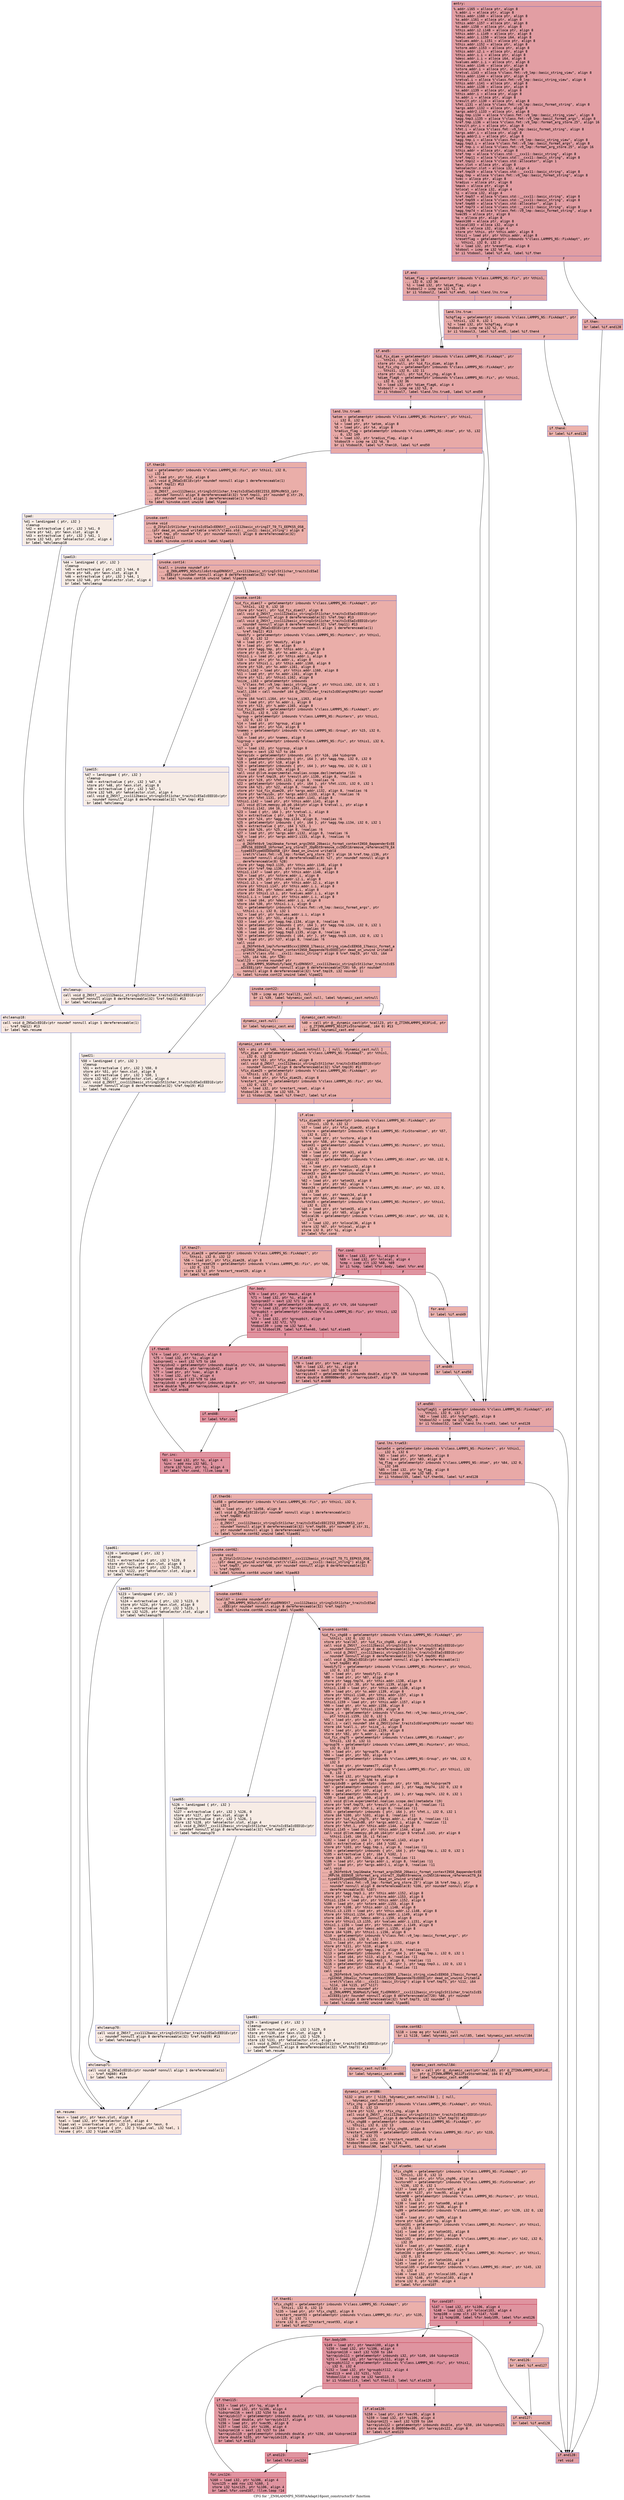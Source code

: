digraph "CFG for '_ZN9LAMMPS_NS8FixAdapt16post_constructorEv' function" {
	label="CFG for '_ZN9LAMMPS_NS8FixAdapt16post_constructorEv' function";

	Node0x562afb6bd940 [shape=record,color="#3d50c3ff", style=filled, fillcolor="#be242e70" fontname="Courier",label="{entry:\l|  %.addr.i165 = alloca ptr, align 8\l  %.addr.i = alloca ptr, align 8\l  %this.addr.i160 = alloca ptr, align 8\l  %s.addr.i161 = alloca ptr, align 8\l  %this.addr.i157 = alloca ptr, align 8\l  %s.addr.i158 = alloca ptr, align 8\l  %this.addr.i2.i148 = alloca ptr, align 8\l  %this.addr.i.i149 = alloca ptr, align 8\l  %desc.addr.i.i150 = alloca i64, align 8\l  %values.addr.i.i151 = alloca ptr, align 8\l  %this.addr.i152 = alloca ptr, align 8\l  %store.addr.i153 = alloca ptr, align 8\l  %this.addr.i2.i = alloca ptr, align 8\l  %this.addr.i.i = alloca ptr, align 8\l  %desc.addr.i.i = alloca i64, align 8\l  %values.addr.i.i = alloca ptr, align 8\l  %this.addr.i146 = alloca ptr, align 8\l  %store.addr.i = alloca ptr, align 8\l  %retval.i143 = alloca %\"class.fmt::v9_lmp::basic_string_view\", align 8\l  %this.addr.i144 = alloca ptr, align 8\l  %retval.i = alloca %\"class.fmt::v9_lmp::basic_string_view\", align 8\l  %this.addr.i141 = alloca ptr, align 8\l  %this.addr.i138 = alloca ptr, align 8\l  %s.addr.i139 = alloca ptr, align 8\l  %this.addr.i = alloca ptr, align 8\l  %s.addr.i = alloca ptr, align 8\l  %result.ptr.i130 = alloca ptr, align 8\l  %fmt.i131 = alloca %\"class.fmt::v9_lmp::basic_format_string\", align 8\l  %args.addr.i132 = alloca ptr, align 8\l  %args.addr2.i133 = alloca ptr, align 8\l  %agg.tmp.i134 = alloca %\"class.fmt::v9_lmp::basic_string_view\", align 8\l  %agg.tmp3.i135 = alloca %\"class.fmt::v9_lmp::basic_format_args\", align 8\l  %ref.tmp.i136 = alloca %\"class.fmt::v9_lmp::format_arg_store.25\", align 16\l  %result.ptr.i = alloca ptr, align 8\l  %fmt.i = alloca %\"class.fmt::v9_lmp::basic_format_string\", align 8\l  %args.addr.i = alloca ptr, align 8\l  %args.addr2.i = alloca ptr, align 8\l  %agg.tmp.i = alloca %\"class.fmt::v9_lmp::basic_string_view\", align 8\l  %agg.tmp3.i = alloca %\"class.fmt::v9_lmp::basic_format_args\", align 8\l  %ref.tmp.i = alloca %\"class.fmt::v9_lmp::format_arg_store.25\", align 16\l  %this.addr = alloca ptr, align 8\l  %ref.tmp = alloca %\"class.std::__cxx11::basic_string\", align 8\l  %ref.tmp11 = alloca %\"class.std::__cxx11::basic_string\", align 8\l  %ref.tmp12 = alloca %\"class.std::allocator\", align 1\l  %exn.slot = alloca ptr, align 8\l  %ehselector.slot = alloca i32, align 4\l  %ref.tmp19 = alloca %\"class.std::__cxx11::basic_string\", align 8\l  %agg.tmp = alloca %\"class.fmt::v9_lmp::basic_format_string\", align 8\l  %vec = alloca ptr, align 8\l  %radius = alloca ptr, align 8\l  %mask = alloca ptr, align 8\l  %nlocal = alloca i32, align 4\l  %i = alloca i32, align 4\l  %ref.tmp57 = alloca %\"class.std::__cxx11::basic_string\", align 8\l  %ref.tmp59 = alloca %\"class.std::__cxx11::basic_string\", align 8\l  %ref.tmp60 = alloca %\"class.std::allocator\", align 1\l  %ref.tmp73 = alloca %\"class.std::__cxx11::basic_string\", align 8\l  %agg.tmp74 = alloca %\"class.fmt::v9_lmp::basic_format_string\", align 8\l  %vec95 = alloca ptr, align 8\l  %q = alloca ptr, align 8\l  %mask100 = alloca ptr, align 8\l  %nlocal103 = alloca i32, align 4\l  %i106 = alloca i32, align 4\l  store ptr %this, ptr %this.addr, align 8\l  %this1 = load ptr, ptr %this.addr, align 8\l  %resetflag = getelementptr inbounds %\"class.LAMMPS_NS::FixAdapt\", ptr\l... %this1, i32 0, i32 3\l  %0 = load i32, ptr %resetflag, align 8\l  %tobool = icmp ne i32 %0, 0\l  br i1 %tobool, label %if.end, label %if.then\l|{<s0>T|<s1>F}}"];
	Node0x562afb6bd940:s0 -> Node0x562afb670820[tooltip="entry -> if.end\nProbability 62.50%" ];
	Node0x562afb6bd940:s1 -> Node0x562afb670890[tooltip="entry -> if.then\nProbability 37.50%" ];
	Node0x562afb670890 [shape=record,color="#3d50c3ff", style=filled, fillcolor="#ca3b3770" fontname="Courier",label="{if.then:\l|  br label %if.end128\l}"];
	Node0x562afb670890 -> Node0x562afb6709b0[tooltip="if.then -> if.end128\nProbability 100.00%" ];
	Node0x562afb670820 [shape=record,color="#3d50c3ff", style=filled, fillcolor="#c5333470" fontname="Courier",label="{if.end:\l|  %diam_flag = getelementptr inbounds %\"class.LAMMPS_NS::Fix\", ptr %this1,\l... i32 0, i32 36\l  %1 = load i32, ptr %diam_flag, align 4\l  %tobool2 = icmp ne i32 %1, 0\l  br i1 %tobool2, label %if.end5, label %land.lhs.true\l|{<s0>T|<s1>F}}"];
	Node0x562afb670820:s0 -> Node0x562afb670c90[tooltip="if.end -> if.end5\nProbability 62.50%" ];
	Node0x562afb670820:s1 -> Node0x562afb670d00[tooltip="if.end -> land.lhs.true\nProbability 37.50%" ];
	Node0x562afb670d00 [shape=record,color="#3d50c3ff", style=filled, fillcolor="#cc403a70" fontname="Courier",label="{land.lhs.true:\l|  %chgflag = getelementptr inbounds %\"class.LAMMPS_NS::FixAdapt\", ptr\l... %this1, i32 0, i32 1\l  %2 = load i32, ptr %chgflag, align 8\l  %tobool3 = icmp ne i32 %2, 0\l  br i1 %tobool3, label %if.end5, label %if.then4\l|{<s0>T|<s1>F}}"];
	Node0x562afb670d00:s0 -> Node0x562afb670c90[tooltip="land.lhs.true -> if.end5\nProbability 62.50%" ];
	Node0x562afb670d00:s1 -> Node0x562afb671040[tooltip="land.lhs.true -> if.then4\nProbability 37.50%" ];
	Node0x562afb671040 [shape=record,color="#3d50c3ff", style=filled, fillcolor="#d6524470" fontname="Courier",label="{if.then4:\l|  br label %if.end128\l}"];
	Node0x562afb671040 -> Node0x562afb6709b0[tooltip="if.then4 -> if.end128\nProbability 100.00%" ];
	Node0x562afb670c90 [shape=record,color="#3d50c3ff", style=filled, fillcolor="#c5333470" fontname="Courier",label="{if.end5:\l|  %id_fix_diam = getelementptr inbounds %\"class.LAMMPS_NS::FixAdapt\", ptr\l... %this1, i32 0, i32 10\l  store ptr null, ptr %id_fix_diam, align 8\l  %id_fix_chg = getelementptr inbounds %\"class.LAMMPS_NS::FixAdapt\", ptr\l... %this1, i32 0, i32 11\l  store ptr null, ptr %id_fix_chg, align 8\l  %diam_flag6 = getelementptr inbounds %\"class.LAMMPS_NS::Fix\", ptr %this1,\l... i32 0, i32 36\l  %3 = load i32, ptr %diam_flag6, align 4\l  %tobool7 = icmp ne i32 %3, 0\l  br i1 %tobool7, label %land.lhs.true8, label %if.end50\l|{<s0>T|<s1>F}}"];
	Node0x562afb670c90:s0 -> Node0x562afb671720[tooltip="if.end5 -> land.lhs.true8\nProbability 62.50%" ];
	Node0x562afb670c90:s1 -> Node0x562afb6717a0[tooltip="if.end5 -> if.end50\nProbability 37.50%" ];
	Node0x562afb671720 [shape=record,color="#3d50c3ff", style=filled, fillcolor="#ca3b3770" fontname="Courier",label="{land.lhs.true8:\l|  %atom = getelementptr inbounds %\"class.LAMMPS_NS::Pointers\", ptr %this1,\l... i32 0, i32 6\l  %4 = load ptr, ptr %atom, align 8\l  %5 = load ptr, ptr %4, align 8\l  %radius_flag = getelementptr inbounds %\"class.LAMMPS_NS::Atom\", ptr %5, i32\l... 0, i32 149\l  %6 = load i32, ptr %radius_flag, align 4\l  %tobool9 = icmp ne i32 %6, 0\l  br i1 %tobool9, label %if.then10, label %if.end50\l|{<s0>T|<s1>F}}"];
	Node0x562afb671720:s0 -> Node0x562afb671d00[tooltip="land.lhs.true8 -> if.then10\nProbability 62.50%" ];
	Node0x562afb671720:s1 -> Node0x562afb6717a0[tooltip="land.lhs.true8 -> if.end50\nProbability 37.50%" ];
	Node0x562afb671d00 [shape=record,color="#3d50c3ff", style=filled, fillcolor="#d0473d70" fontname="Courier",label="{if.then10:\l|  %id = getelementptr inbounds %\"class.LAMMPS_NS::Fix\", ptr %this1, i32 0,\l... i32 1\l  %7 = load ptr, ptr %id, align 8\l  call void @_ZNSaIcEC1Ev(ptr noundef nonnull align 1 dereferenceable(1)\l... %ref.tmp12) #13\l  invoke void\l... @_ZNSt7__cxx1112basic_stringIcSt11char_traitsIcESaIcEEC2IS3_EEPKcRKS3_(ptr\l... noundef nonnull align 8 dereferenceable(32) %ref.tmp11, ptr noundef @.str.29,\l... ptr noundef nonnull align 1 dereferenceable(1) %ref.tmp12)\l          to label %invoke.cont unwind label %lpad\l}"];
	Node0x562afb671d00 -> Node0x562afb672110[tooltip="if.then10 -> invoke.cont\nProbability 100.00%" ];
	Node0x562afb671d00 -> Node0x562afb672190[tooltip="if.then10 -> lpad\nProbability 0.00%" ];
	Node0x562afb672110 [shape=record,color="#3d50c3ff", style=filled, fillcolor="#d0473d70" fontname="Courier",label="{invoke.cont:\l|  invoke void\l... @_ZStplIcSt11char_traitsIcESaIcEENSt7__cxx1112basic_stringIT_T0_T1_EEPKS5_OS8_\l...(ptr dead_on_unwind writable sret(%\"class.std::__cxx11::basic_string\") align 8\l... %ref.tmp, ptr noundef %7, ptr noundef nonnull align 8 dereferenceable(32)\l... %ref.tmp11)\l          to label %invoke.cont14 unwind label %lpad13\l}"];
	Node0x562afb672110 -> Node0x562afb6720c0[tooltip="invoke.cont -> invoke.cont14\nProbability 100.00%" ];
	Node0x562afb672110 -> Node0x562afb6723c0[tooltip="invoke.cont -> lpad13\nProbability 0.00%" ];
	Node0x562afb6720c0 [shape=record,color="#3d50c3ff", style=filled, fillcolor="#d0473d70" fontname="Courier",label="{invoke.cont14:\l|  %call = invoke noundef ptr\l... @_ZN9LAMMPS_NS5utils6strdupERKNSt7__cxx1112basic_stringIcSt11char_traitsIcESaI\l...cEEE(ptr noundef nonnull align 8 dereferenceable(32) %ref.tmp)\l          to label %invoke.cont16 unwind label %lpad15\l}"];
	Node0x562afb6720c0 -> Node0x562afb672710[tooltip="invoke.cont14 -> invoke.cont16\nProbability 100.00%" ];
	Node0x562afb6720c0 -> Node0x562afb672760[tooltip="invoke.cont14 -> lpad15\nProbability 0.00%" ];
	Node0x562afb672710 [shape=record,color="#3d50c3ff", style=filled, fillcolor="#d0473d70" fontname="Courier",label="{invoke.cont16:\l|  %id_fix_diam17 = getelementptr inbounds %\"class.LAMMPS_NS::FixAdapt\", ptr\l... %this1, i32 0, i32 10\l  store ptr %call, ptr %id_fix_diam17, align 8\l  call void @_ZNSt7__cxx1112basic_stringIcSt11char_traitsIcESaIcEED1Ev(ptr\l... noundef nonnull align 8 dereferenceable(32) %ref.tmp) #13\l  call void @_ZNSt7__cxx1112basic_stringIcSt11char_traitsIcESaIcEED1Ev(ptr\l... noundef nonnull align 8 dereferenceable(32) %ref.tmp11) #13\l  call void @_ZNSaIcED1Ev(ptr noundef nonnull align 1 dereferenceable(1)\l... %ref.tmp12) #13\l  %modify = getelementptr inbounds %\"class.LAMMPS_NS::Pointers\", ptr %this1,\l... i32 0, i32 12\l  %8 = load ptr, ptr %modify, align 8\l  %9 = load ptr, ptr %8, align 8\l  store ptr %agg.tmp, ptr %this.addr.i, align 8\l  store ptr @.str.30, ptr %s.addr.i, align 8\l  %this1.i = load ptr, ptr %this.addr.i, align 8\l  %10 = load ptr, ptr %s.addr.i, align 8\l  store ptr %this1.i, ptr %this.addr.i160, align 8\l  store ptr %10, ptr %s.addr.i161, align 8\l  %this1.i162 = load ptr, ptr %this.addr.i160, align 8\l  %11 = load ptr, ptr %s.addr.i161, align 8\l  store ptr %11, ptr %this1.i162, align 8\l  %size_.i163 = getelementptr inbounds\l... %\"class.fmt::v9_lmp::basic_string_view\", ptr %this1.i162, i32 0, i32 1\l  %12 = load ptr, ptr %s.addr.i161, align 8\l  %call.i164 = call noundef i64 @_ZNSt11char_traitsIcE6lengthEPKc(ptr noundef\l... %12)\l  store i64 %call.i164, ptr %size_.i163, align 8\l  %13 = load ptr, ptr %s.addr.i, align 8\l  store ptr %13, ptr %.addr.i165, align 8\l  %id_fix_diam20 = getelementptr inbounds %\"class.LAMMPS_NS::FixAdapt\", ptr\l... %this1, i32 0, i32 10\l  %group = getelementptr inbounds %\"class.LAMMPS_NS::Pointers\", ptr %this1,\l... i32 0, i32 13\l  %14 = load ptr, ptr %group, align 8\l  %15 = load ptr, ptr %14, align 8\l  %names = getelementptr inbounds %\"class.LAMMPS_NS::Group\", ptr %15, i32 0,\l... i32 3\l  %16 = load ptr, ptr %names, align 8\l  %igroup = getelementptr inbounds %\"class.LAMMPS_NS::Fix\", ptr %this1, i32 0,\l... i32 3\l  %17 = load i32, ptr %igroup, align 8\l  %idxprom = sext i32 %17 to i64\l  %arrayidx = getelementptr inbounds ptr, ptr %16, i64 %idxprom\l  %18 = getelementptr inbounds \{ ptr, i64 \}, ptr %agg.tmp, i32 0, i32 0\l  %19 = load ptr, ptr %18, align 8\l  %20 = getelementptr inbounds \{ ptr, i64 \}, ptr %agg.tmp, i32 0, i32 1\l  %21 = load i64, ptr %20, align 8\l  call void @llvm.experimental.noalias.scope.decl(metadata !15)\l  store ptr %ref.tmp19, ptr %result.ptr.i130, align 8, !noalias !6\l  store ptr %19, ptr %fmt.i131, align 8, !noalias !6\l  %22 = getelementptr inbounds \{ ptr, i64 \}, ptr %fmt.i131, i32 0, i32 1\l  store i64 %21, ptr %22, align 8, !noalias !6\l  store ptr %id_fix_diam20, ptr %args.addr.i132, align 8, !noalias !6\l  store ptr %arrayidx, ptr %args.addr2.i133, align 8, !noalias !6\l  store ptr %fmt.i131, ptr %this.addr.i141, align 8\l  %this1.i142 = load ptr, ptr %this.addr.i141, align 8\l  call void @llvm.memcpy.p0.p0.i64(ptr align 8 %retval.i, ptr align 8\l... %this1.i142, i64 16, i1 false)\l  %23 = load \{ ptr, i64 \}, ptr %retval.i, align 8\l  %24 = extractvalue \{ ptr, i64 \} %23, 0\l  store ptr %24, ptr %agg.tmp.i134, align 8, !noalias !6\l  %25 = getelementptr inbounds \{ ptr, i64 \}, ptr %agg.tmp.i134, i32 0, i32 1\l  %26 = extractvalue \{ ptr, i64 \} %23, 1\l  store i64 %26, ptr %25, align 8, !noalias !6\l  %27 = load ptr, ptr %args.addr.i132, align 8, !noalias !6\l  %28 = load ptr, ptr %args.addr2.i133, align 8, !noalias !6\l  call void\l... @_ZN3fmt6v9_lmp16make_format_argsINS0_20basic_format_contextINS0_8appenderEcEE\l...JRPcS6_EEENS0_16format_arg_storeIT_JDpNSt9remove_cvINSt16remove_referenceIT0_E4\l...typeEE4typeEEEEDpOSB_(ptr dead_on_unwind writable\l... sret(%\"class.fmt::v9_lmp::format_arg_store.25\") align 16 %ref.tmp.i136, ptr\l... noundef nonnull align 8 dereferenceable(8) %27, ptr noundef nonnull align 8\l... dereferenceable(8) %28)\l  store ptr %agg.tmp3.i135, ptr %this.addr.i146, align 8\l  store ptr %ref.tmp.i136, ptr %store.addr.i, align 8\l  %this1.i147 = load ptr, ptr %this.addr.i146, align 8\l  %29 = load ptr, ptr %store.addr.i, align 8\l  store ptr %29, ptr %this.addr.i2.i, align 8\l  %this1.i3.i = load ptr, ptr %this.addr.i2.i, align 8\l  store ptr %this1.i147, ptr %this.addr.i.i, align 8\l  store i64 204, ptr %desc.addr.i.i, align 8\l  store ptr %this1.i3.i, ptr %values.addr.i.i, align 8\l  %this1.i.i = load ptr, ptr %this.addr.i.i, align 8\l  %30 = load i64, ptr %desc.addr.i.i, align 8\l  store i64 %30, ptr %this1.i.i, align 8\l  %31 = getelementptr inbounds %\"class.fmt::v9_lmp::basic_format_args\", ptr\l... %this1.i.i, i32 0, i32 1\l  %32 = load ptr, ptr %values.addr.i.i, align 8\l  store ptr %32, ptr %31, align 8\l  %33 = load ptr, ptr %agg.tmp.i134, align 8, !noalias !6\l  %34 = getelementptr inbounds \{ ptr, i64 \}, ptr %agg.tmp.i134, i32 0, i32 1\l  %35 = load i64, ptr %34, align 8, !noalias !6\l  %36 = load i64, ptr %agg.tmp3.i135, align 8, !noalias !6\l  %37 = getelementptr inbounds \{ i64, ptr \}, ptr %agg.tmp3.i135, i32 0, i32 1\l  %38 = load ptr, ptr %37, align 8, !noalias !6\l  call void\l... @_ZN3fmt6v9_lmp7vformatB5cxx11ENS0_17basic_string_viewIcEENS0_17basic_format_a\l...rgsINS0_20basic_format_contextINS0_8appenderEcEEEE(ptr dead_on_unwind writable\l... sret(%\"class.std::__cxx11::basic_string\") align 8 %ref.tmp19, ptr %33, i64\l... %35, i64 %36, ptr %38)\l  %call23 = invoke noundef ptr\l... @_ZN9LAMMPS_NS6Modify7add_fixERKNSt7__cxx1112basic_stringIcSt11char_traitsIcES\l...aIcEEEi(ptr noundef nonnull align 8 dereferenceable(720) %9, ptr noundef\l... nonnull align 8 dereferenceable(32) %ref.tmp19, i32 noundef 1)\l          to label %invoke.cont22 unwind label %lpad21\l}"];
	Node0x562afb672710 -> Node0x562afb6774f0[tooltip="invoke.cont16 -> invoke.cont22\nProbability 100.00%" ];
	Node0x562afb672710 -> Node0x562afb6775a0[tooltip="invoke.cont16 -> lpad21\nProbability 0.00%" ];
	Node0x562afb6774f0 [shape=record,color="#3d50c3ff", style=filled, fillcolor="#d0473d70" fontname="Courier",label="{invoke.cont22:\l|  %39 = icmp eq ptr %call23, null\l  br i1 %39, label %dynamic_cast.null, label %dynamic_cast.notnull\l|{<s0>T|<s1>F}}"];
	Node0x562afb6774f0:s0 -> Node0x562afb6779a0[tooltip="invoke.cont22 -> dynamic_cast.null\nProbability 37.50%" ];
	Node0x562afb6774f0:s1 -> Node0x562afb677a20[tooltip="invoke.cont22 -> dynamic_cast.notnull\nProbability 62.50%" ];
	Node0x562afb677a20 [shape=record,color="#3d50c3ff", style=filled, fillcolor="#d24b4070" fontname="Courier",label="{dynamic_cast.notnull:\l|  %40 = call ptr @__dynamic_cast(ptr %call23, ptr @_ZTIN9LAMMPS_NS3FixE, ptr\l... @_ZTIN9LAMMPS_NS12FixStoreAtomE, i64 0) #13\l  br label %dynamic_cast.end\l}"];
	Node0x562afb677a20 -> Node0x562afb6d1300[tooltip="dynamic_cast.notnull -> dynamic_cast.end\nProbability 100.00%" ];
	Node0x562afb672190 [shape=record,color="#3d50c3ff", style=filled, fillcolor="#ecd3c570" fontname="Courier",label="{lpad:\l|  %41 = landingpad \{ ptr, i32 \}\l          cleanup\l  %42 = extractvalue \{ ptr, i32 \} %41, 0\l  store ptr %42, ptr %exn.slot, align 8\l  %43 = extractvalue \{ ptr, i32 \} %41, 1\l  store i32 %43, ptr %ehselector.slot, align 4\l  br label %ehcleanup18\l}"];
	Node0x562afb672190 -> Node0x562afb6d1680[tooltip="lpad -> ehcleanup18\nProbability 100.00%" ];
	Node0x562afb6723c0 [shape=record,color="#3d50c3ff", style=filled, fillcolor="#ecd3c570" fontname="Courier",label="{lpad13:\l|  %44 = landingpad \{ ptr, i32 \}\l          cleanup\l  %45 = extractvalue \{ ptr, i32 \} %44, 0\l  store ptr %45, ptr %exn.slot, align 8\l  %46 = extractvalue \{ ptr, i32 \} %44, 1\l  store i32 %46, ptr %ehselector.slot, align 4\l  br label %ehcleanup\l}"];
	Node0x562afb6723c0 -> Node0x562afb6d1a20[tooltip="lpad13 -> ehcleanup\nProbability 100.00%" ];
	Node0x562afb672760 [shape=record,color="#3d50c3ff", style=filled, fillcolor="#ecd3c570" fontname="Courier",label="{lpad15:\l|  %47 = landingpad \{ ptr, i32 \}\l          cleanup\l  %48 = extractvalue \{ ptr, i32 \} %47, 0\l  store ptr %48, ptr %exn.slot, align 8\l  %49 = extractvalue \{ ptr, i32 \} %47, 1\l  store i32 %49, ptr %ehselector.slot, align 4\l  call void @_ZNSt7__cxx1112basic_stringIcSt11char_traitsIcESaIcEED1Ev(ptr\l... noundef nonnull align 8 dereferenceable(32) %ref.tmp) #13\l  br label %ehcleanup\l}"];
	Node0x562afb672760 -> Node0x562afb6d1a20[tooltip="lpad15 -> ehcleanup\nProbability 100.00%" ];
	Node0x562afb6d1a20 [shape=record,color="#3d50c3ff", style=filled, fillcolor="#efcebd70" fontname="Courier",label="{ehcleanup:\l|  call void @_ZNSt7__cxx1112basic_stringIcSt11char_traitsIcESaIcEED1Ev(ptr\l... noundef nonnull align 8 dereferenceable(32) %ref.tmp11) #13\l  br label %ehcleanup18\l}"];
	Node0x562afb6d1a20 -> Node0x562afb6d1680[tooltip="ehcleanup -> ehcleanup18\nProbability 100.00%" ];
	Node0x562afb6d1680 [shape=record,color="#3d50c3ff", style=filled, fillcolor="#f1ccb870" fontname="Courier",label="{ehcleanup18:\l|  call void @_ZNSaIcED1Ev(ptr noundef nonnull align 1 dereferenceable(1)\l... %ref.tmp12) #13\l  br label %eh.resume\l}"];
	Node0x562afb6d1680 -> Node0x562afb6d2a30[tooltip="ehcleanup18 -> eh.resume\nProbability 100.00%" ];
	Node0x562afb6775a0 [shape=record,color="#3d50c3ff", style=filled, fillcolor="#ecd3c570" fontname="Courier",label="{lpad21:\l|  %50 = landingpad \{ ptr, i32 \}\l          cleanup\l  %51 = extractvalue \{ ptr, i32 \} %50, 0\l  store ptr %51, ptr %exn.slot, align 8\l  %52 = extractvalue \{ ptr, i32 \} %50, 1\l  store i32 %52, ptr %ehselector.slot, align 4\l  call void @_ZNSt7__cxx1112basic_stringIcSt11char_traitsIcESaIcEED1Ev(ptr\l... noundef nonnull align 8 dereferenceable(32) %ref.tmp19) #13\l  br label %eh.resume\l}"];
	Node0x562afb6775a0 -> Node0x562afb6d2a30[tooltip="lpad21 -> eh.resume\nProbability 100.00%" ];
	Node0x562afb6779a0 [shape=record,color="#3d50c3ff", style=filled, fillcolor="#d6524470" fontname="Courier",label="{dynamic_cast.null:\l|  br label %dynamic_cast.end\l}"];
	Node0x562afb6779a0 -> Node0x562afb6d1300[tooltip="dynamic_cast.null -> dynamic_cast.end\nProbability 100.00%" ];
	Node0x562afb6d1300 [shape=record,color="#3d50c3ff", style=filled, fillcolor="#d0473d70" fontname="Courier",label="{dynamic_cast.end:\l|  %53 = phi ptr [ %40, %dynamic_cast.notnull ], [ null, %dynamic_cast.null ]\l  %fix_diam = getelementptr inbounds %\"class.LAMMPS_NS::FixAdapt\", ptr %this1,\l... i32 0, i32 12\l  store ptr %53, ptr %fix_diam, align 8\l  call void @_ZNSt7__cxx1112basic_stringIcSt11char_traitsIcESaIcEED1Ev(ptr\l... noundef nonnull align 8 dereferenceable(32) %ref.tmp19) #13\l  %fix_diam25 = getelementptr inbounds %\"class.LAMMPS_NS::FixAdapt\", ptr\l... %this1, i32 0, i32 12\l  %54 = load ptr, ptr %fix_diam25, align 8\l  %restart_reset = getelementptr inbounds %\"class.LAMMPS_NS::Fix\", ptr %54,\l... i32 0, i32 71\l  %55 = load i32, ptr %restart_reset, align 4\l  %tobool26 = icmp ne i32 %55, 0\l  br i1 %tobool26, label %if.then27, label %if.else\l|{<s0>T|<s1>F}}"];
	Node0x562afb6d1300:s0 -> Node0x562afb6d2d80[tooltip="dynamic_cast.end -> if.then27\nProbability 62.50%" ];
	Node0x562afb6d1300:s1 -> Node0x562afb6d3660[tooltip="dynamic_cast.end -> if.else\nProbability 37.50%" ];
	Node0x562afb6d2d80 [shape=record,color="#3d50c3ff", style=filled, fillcolor="#d24b4070" fontname="Courier",label="{if.then27:\l|  %fix_diam28 = getelementptr inbounds %\"class.LAMMPS_NS::FixAdapt\", ptr\l... %this1, i32 0, i32 12\l  %56 = load ptr, ptr %fix_diam28, align 8\l  %restart_reset29 = getelementptr inbounds %\"class.LAMMPS_NS::Fix\", ptr %56,\l... i32 0, i32 71\l  store i32 0, ptr %restart_reset29, align 4\l  br label %if.end49\l}"];
	Node0x562afb6d2d80 -> Node0x562afb6d3ac0[tooltip="if.then27 -> if.end49\nProbability 100.00%" ];
	Node0x562afb6d3660 [shape=record,color="#3d50c3ff", style=filled, fillcolor="#d6524470" fontname="Courier",label="{if.else:\l|  %fix_diam30 = getelementptr inbounds %\"class.LAMMPS_NS::FixAdapt\", ptr\l... %this1, i32 0, i32 12\l  %57 = load ptr, ptr %fix_diam30, align 8\l  %vstore = getelementptr inbounds %\"class.LAMMPS_NS::FixStoreAtom\", ptr %57,\l... i32 0, i32 1\l  %58 = load ptr, ptr %vstore, align 8\l  store ptr %58, ptr %vec, align 8\l  %atom31 = getelementptr inbounds %\"class.LAMMPS_NS::Pointers\", ptr %this1,\l... i32 0, i32 6\l  %59 = load ptr, ptr %atom31, align 8\l  %60 = load ptr, ptr %59, align 8\l  %radius32 = getelementptr inbounds %\"class.LAMMPS_NS::Atom\", ptr %60, i32 0,\l... i32 43\l  %61 = load ptr, ptr %radius32, align 8\l  store ptr %61, ptr %radius, align 8\l  %atom33 = getelementptr inbounds %\"class.LAMMPS_NS::Pointers\", ptr %this1,\l... i32 0, i32 6\l  %62 = load ptr, ptr %atom33, align 8\l  %63 = load ptr, ptr %62, align 8\l  %mask34 = getelementptr inbounds %\"class.LAMMPS_NS::Atom\", ptr %63, i32 0,\l... i32 35\l  %64 = load ptr, ptr %mask34, align 8\l  store ptr %64, ptr %mask, align 8\l  %atom35 = getelementptr inbounds %\"class.LAMMPS_NS::Pointers\", ptr %this1,\l... i32 0, i32 6\l  %65 = load ptr, ptr %atom35, align 8\l  %66 = load ptr, ptr %65, align 8\l  %nlocal36 = getelementptr inbounds %\"class.LAMMPS_NS::Atom\", ptr %66, i32 0,\l... i32 4\l  %67 = load i32, ptr %nlocal36, align 8\l  store i32 %67, ptr %nlocal, align 4\l  store i32 0, ptr %i, align 4\l  br label %for.cond\l}"];
	Node0x562afb6d3660 -> Node0x562afb6d4b90[tooltip="if.else -> for.cond\nProbability 100.00%" ];
	Node0x562afb6d4b90 [shape=record,color="#b70d28ff", style=filled, fillcolor="#b70d2870" fontname="Courier",label="{for.cond:\l|  %68 = load i32, ptr %i, align 4\l  %69 = load i32, ptr %nlocal, align 4\l  %cmp = icmp slt i32 %68, %69\l  br i1 %cmp, label %for.body, label %for.end\l|{<s0>T|<s1>F}}"];
	Node0x562afb6d4b90:s0 -> Node0x562afb6d4e30[tooltip="for.cond -> for.body\nProbability 96.88%" ];
	Node0x562afb6d4b90:s1 -> Node0x562afb6d4eb0[tooltip="for.cond -> for.end\nProbability 3.12%" ];
	Node0x562afb6d4e30 [shape=record,color="#b70d28ff", style=filled, fillcolor="#b70d2870" fontname="Courier",label="{for.body:\l|  %70 = load ptr, ptr %mask, align 8\l  %71 = load i32, ptr %i, align 4\l  %idxprom37 = sext i32 %71 to i64\l  %arrayidx38 = getelementptr inbounds i32, ptr %70, i64 %idxprom37\l  %72 = load i32, ptr %arrayidx38, align 4\l  %groupbit = getelementptr inbounds %\"class.LAMMPS_NS::Fix\", ptr %this1, i32\l... 0, i32 4\l  %73 = load i32, ptr %groupbit, align 4\l  %and = and i32 %72, %73\l  %tobool39 = icmp ne i32 %and, 0\l  br i1 %tobool39, label %if.then40, label %if.else45\l|{<s0>T|<s1>F}}"];
	Node0x562afb6d4e30:s0 -> Node0x562afb6d5600[tooltip="for.body -> if.then40\nProbability 62.50%" ];
	Node0x562afb6d4e30:s1 -> Node0x562afb6d5680[tooltip="for.body -> if.else45\nProbability 37.50%" ];
	Node0x562afb6d5600 [shape=record,color="#b70d28ff", style=filled, fillcolor="#bb1b2c70" fontname="Courier",label="{if.then40:\l|  %74 = load ptr, ptr %radius, align 8\l  %75 = load i32, ptr %i, align 4\l  %idxprom41 = sext i32 %75 to i64\l  %arrayidx42 = getelementptr inbounds double, ptr %74, i64 %idxprom41\l  %76 = load double, ptr %arrayidx42, align 8\l  %77 = load ptr, ptr %vec, align 8\l  %78 = load i32, ptr %i, align 4\l  %idxprom43 = sext i32 %78 to i64\l  %arrayidx44 = getelementptr inbounds double, ptr %77, i64 %idxprom43\l  store double %76, ptr %arrayidx44, align 8\l  br label %if.end48\l}"];
	Node0x562afb6d5600 -> Node0x562afb6d5e10[tooltip="if.then40 -> if.end48\nProbability 100.00%" ];
	Node0x562afb6d5680 [shape=record,color="#3d50c3ff", style=filled, fillcolor="#c32e3170" fontname="Courier",label="{if.else45:\l|  %79 = load ptr, ptr %vec, align 8\l  %80 = load i32, ptr %i, align 4\l  %idxprom46 = sext i32 %80 to i64\l  %arrayidx47 = getelementptr inbounds double, ptr %79, i64 %idxprom46\l  store double 0.000000e+00, ptr %arrayidx47, align 8\l  br label %if.end48\l}"];
	Node0x562afb6d5680 -> Node0x562afb6d5e10[tooltip="if.else45 -> if.end48\nProbability 100.00%" ];
	Node0x562afb6d5e10 [shape=record,color="#b70d28ff", style=filled, fillcolor="#b70d2870" fontname="Courier",label="{if.end48:\l|  br label %for.inc\l}"];
	Node0x562afb6d5e10 -> Node0x562afb6d62c0[tooltip="if.end48 -> for.inc\nProbability 100.00%" ];
	Node0x562afb6d62c0 [shape=record,color="#b70d28ff", style=filled, fillcolor="#b70d2870" fontname="Courier",label="{for.inc:\l|  %81 = load i32, ptr %i, align 4\l  %inc = add nsw i32 %81, 1\l  store i32 %inc, ptr %i, align 4\l  br label %for.cond, !llvm.loop !9\l}"];
	Node0x562afb6d62c0 -> Node0x562afb6d4b90[tooltip="for.inc -> for.cond\nProbability 100.00%" ];
	Node0x562afb6d4eb0 [shape=record,color="#3d50c3ff", style=filled, fillcolor="#d6524470" fontname="Courier",label="{for.end:\l|  br label %if.end49\l}"];
	Node0x562afb6d4eb0 -> Node0x562afb6d3ac0[tooltip="for.end -> if.end49\nProbability 100.00%" ];
	Node0x562afb6d3ac0 [shape=record,color="#3d50c3ff", style=filled, fillcolor="#d0473d70" fontname="Courier",label="{if.end49:\l|  br label %if.end50\l}"];
	Node0x562afb6d3ac0 -> Node0x562afb6717a0[tooltip="if.end49 -> if.end50\nProbability 100.00%" ];
	Node0x562afb6717a0 [shape=record,color="#3d50c3ff", style=filled, fillcolor="#c5333470" fontname="Courier",label="{if.end50:\l|  %chgflag51 = getelementptr inbounds %\"class.LAMMPS_NS::FixAdapt\", ptr\l... %this1, i32 0, i32 1\l  %82 = load i32, ptr %chgflag51, align 8\l  %tobool52 = icmp ne i32 %82, 0\l  br i1 %tobool52, label %land.lhs.true53, label %if.end128\l|{<s0>T|<s1>F}}"];
	Node0x562afb6717a0:s0 -> Node0x562afb6d6a40[tooltip="if.end50 -> land.lhs.true53\nProbability 62.50%" ];
	Node0x562afb6717a0:s1 -> Node0x562afb6709b0[tooltip="if.end50 -> if.end128\nProbability 37.50%" ];
	Node0x562afb6d6a40 [shape=record,color="#3d50c3ff", style=filled, fillcolor="#ca3b3770" fontname="Courier",label="{land.lhs.true53:\l|  %atom54 = getelementptr inbounds %\"class.LAMMPS_NS::Pointers\", ptr %this1,\l... i32 0, i32 6\l  %83 = load ptr, ptr %atom54, align 8\l  %84 = load ptr, ptr %83, align 8\l  %q_flag = getelementptr inbounds %\"class.LAMMPS_NS::Atom\", ptr %84, i32 0,\l... i32 146\l  %85 = load i32, ptr %q_flag, align 8\l  %tobool55 = icmp ne i32 %85, 0\l  br i1 %tobool55, label %if.then56, label %if.end128\l|{<s0>T|<s1>F}}"];
	Node0x562afb6d6a40:s0 -> Node0x562afb6d6fa0[tooltip="land.lhs.true53 -> if.then56\nProbability 62.50%" ];
	Node0x562afb6d6a40:s1 -> Node0x562afb6709b0[tooltip="land.lhs.true53 -> if.end128\nProbability 37.50%" ];
	Node0x562afb6d6fa0 [shape=record,color="#3d50c3ff", style=filled, fillcolor="#d0473d70" fontname="Courier",label="{if.then56:\l|  %id58 = getelementptr inbounds %\"class.LAMMPS_NS::Fix\", ptr %this1, i32 0,\l... i32 1\l  %86 = load ptr, ptr %id58, align 8\l  call void @_ZNSaIcEC1Ev(ptr noundef nonnull align 1 dereferenceable(1)\l... %ref.tmp60) #13\l  invoke void\l... @_ZNSt7__cxx1112basic_stringIcSt11char_traitsIcESaIcEEC2IS3_EEPKcRKS3_(ptr\l... noundef nonnull align 8 dereferenceable(32) %ref.tmp59, ptr noundef @.str.31,\l... ptr noundef nonnull align 1 dereferenceable(1) %ref.tmp60)\l          to label %invoke.cont62 unwind label %lpad61\l}"];
	Node0x562afb6d6fa0 -> Node0x562afb6d73b0[tooltip="if.then56 -> invoke.cont62\nProbability 100.00%" ];
	Node0x562afb6d6fa0 -> Node0x562afb6d7430[tooltip="if.then56 -> lpad61\nProbability 0.00%" ];
	Node0x562afb6d73b0 [shape=record,color="#3d50c3ff", style=filled, fillcolor="#d0473d70" fontname="Courier",label="{invoke.cont62:\l|  invoke void\l... @_ZStplIcSt11char_traitsIcESaIcEENSt7__cxx1112basic_stringIT_T0_T1_EEPKS5_OS8_\l...(ptr dead_on_unwind writable sret(%\"class.std::__cxx11::basic_string\") align 8\l... %ref.tmp57, ptr noundef %86, ptr noundef nonnull align 8 dereferenceable(32)\l... %ref.tmp59)\l          to label %invoke.cont64 unwind label %lpad63\l}"];
	Node0x562afb6d73b0 -> Node0x562afb6d7360[tooltip="invoke.cont62 -> invoke.cont64\nProbability 100.00%" ];
	Node0x562afb6d73b0 -> Node0x562afb6d7660[tooltip="invoke.cont62 -> lpad63\nProbability 0.00%" ];
	Node0x562afb6d7360 [shape=record,color="#3d50c3ff", style=filled, fillcolor="#d0473d70" fontname="Courier",label="{invoke.cont64:\l|  %call67 = invoke noundef ptr\l... @_ZN9LAMMPS_NS5utils6strdupERKNSt7__cxx1112basic_stringIcSt11char_traitsIcESaI\l...cEEE(ptr noundef nonnull align 8 dereferenceable(32) %ref.tmp57)\l          to label %invoke.cont66 unwind label %lpad65\l}"];
	Node0x562afb6d7360 -> Node0x562afb6d7870[tooltip="invoke.cont64 -> invoke.cont66\nProbability 100.00%" ];
	Node0x562afb6d7360 -> Node0x562afb6d78c0[tooltip="invoke.cont64 -> lpad65\nProbability 0.00%" ];
	Node0x562afb6d7870 [shape=record,color="#3d50c3ff", style=filled, fillcolor="#d0473d70" fontname="Courier",label="{invoke.cont66:\l|  %id_fix_chg68 = getelementptr inbounds %\"class.LAMMPS_NS::FixAdapt\", ptr\l... %this1, i32 0, i32 11\l  store ptr %call67, ptr %id_fix_chg68, align 8\l  call void @_ZNSt7__cxx1112basic_stringIcSt11char_traitsIcESaIcEED1Ev(ptr\l... noundef nonnull align 8 dereferenceable(32) %ref.tmp57) #13\l  call void @_ZNSt7__cxx1112basic_stringIcSt11char_traitsIcESaIcEED1Ev(ptr\l... noundef nonnull align 8 dereferenceable(32) %ref.tmp59) #13\l  call void @_ZNSaIcED1Ev(ptr noundef nonnull align 1 dereferenceable(1)\l... %ref.tmp60) #13\l  %modify72 = getelementptr inbounds %\"class.LAMMPS_NS::Pointers\", ptr %this1,\l... i32 0, i32 12\l  %87 = load ptr, ptr %modify72, align 8\l  %88 = load ptr, ptr %87, align 8\l  store ptr %agg.tmp74, ptr %this.addr.i138, align 8\l  store ptr @.str.30, ptr %s.addr.i139, align 8\l  %this1.i140 = load ptr, ptr %this.addr.i138, align 8\l  %89 = load ptr, ptr %s.addr.i139, align 8\l  store ptr %this1.i140, ptr %this.addr.i157, align 8\l  store ptr %89, ptr %s.addr.i158, align 8\l  %this1.i159 = load ptr, ptr %this.addr.i157, align 8\l  %90 = load ptr, ptr %s.addr.i158, align 8\l  store ptr %90, ptr %this1.i159, align 8\l  %size_.i = getelementptr inbounds %\"class.fmt::v9_lmp::basic_string_view\",\l... ptr %this1.i159, i32 0, i32 1\l  %91 = load ptr, ptr %s.addr.i158, align 8\l  %call.i = call noundef i64 @_ZNSt11char_traitsIcE6lengthEPKc(ptr noundef %91)\l  store i64 %call.i, ptr %size_.i, align 8\l  %92 = load ptr, ptr %s.addr.i139, align 8\l  store ptr %92, ptr %.addr.i, align 8\l  %id_fix_chg75 = getelementptr inbounds %\"class.LAMMPS_NS::FixAdapt\", ptr\l... %this1, i32 0, i32 11\l  %group76 = getelementptr inbounds %\"class.LAMMPS_NS::Pointers\", ptr %this1,\l... i32 0, i32 13\l  %93 = load ptr, ptr %group76, align 8\l  %94 = load ptr, ptr %93, align 8\l  %names77 = getelementptr inbounds %\"class.LAMMPS_NS::Group\", ptr %94, i32 0,\l... i32 3\l  %95 = load ptr, ptr %names77, align 8\l  %igroup78 = getelementptr inbounds %\"class.LAMMPS_NS::Fix\", ptr %this1, i32\l... 0, i32 3\l  %96 = load i32, ptr %igroup78, align 8\l  %idxprom79 = sext i32 %96 to i64\l  %arrayidx80 = getelementptr inbounds ptr, ptr %95, i64 %idxprom79\l  %97 = getelementptr inbounds \{ ptr, i64 \}, ptr %agg.tmp74, i32 0, i32 0\l  %98 = load ptr, ptr %97, align 8\l  %99 = getelementptr inbounds \{ ptr, i64 \}, ptr %agg.tmp74, i32 0, i32 1\l  %100 = load i64, ptr %99, align 8\l  call void @llvm.experimental.noalias.scope.decl(metadata !19)\l  store ptr %ref.tmp73, ptr %result.ptr.i, align 8, !noalias !11\l  store ptr %98, ptr %fmt.i, align 8, !noalias !11\l  %101 = getelementptr inbounds \{ ptr, i64 \}, ptr %fmt.i, i32 0, i32 1\l  store i64 %100, ptr %101, align 8, !noalias !11\l  store ptr %id_fix_chg75, ptr %args.addr.i, align 8, !noalias !11\l  store ptr %arrayidx80, ptr %args.addr2.i, align 8, !noalias !11\l  store ptr %fmt.i, ptr %this.addr.i144, align 8\l  %this1.i145 = load ptr, ptr %this.addr.i144, align 8\l  call void @llvm.memcpy.p0.p0.i64(ptr align 8 %retval.i143, ptr align 8\l... %this1.i145, i64 16, i1 false)\l  %102 = load \{ ptr, i64 \}, ptr %retval.i143, align 8\l  %103 = extractvalue \{ ptr, i64 \} %102, 0\l  store ptr %103, ptr %agg.tmp.i, align 8, !noalias !11\l  %104 = getelementptr inbounds \{ ptr, i64 \}, ptr %agg.tmp.i, i32 0, i32 1\l  %105 = extractvalue \{ ptr, i64 \} %102, 1\l  store i64 %105, ptr %104, align 8, !noalias !11\l  %106 = load ptr, ptr %args.addr.i, align 8, !noalias !11\l  %107 = load ptr, ptr %args.addr2.i, align 8, !noalias !11\l  call void\l... @_ZN3fmt6v9_lmp16make_format_argsINS0_20basic_format_contextINS0_8appenderEcEE\l...JRPcS6_EEENS0_16format_arg_storeIT_JDpNSt9remove_cvINSt16remove_referenceIT0_E4\l...typeEE4typeEEEEDpOSB_(ptr dead_on_unwind writable\l... sret(%\"class.fmt::v9_lmp::format_arg_store.25\") align 16 %ref.tmp.i, ptr\l... noundef nonnull align 8 dereferenceable(8) %106, ptr noundef nonnull align 8\l... dereferenceable(8) %107)\l  store ptr %agg.tmp3.i, ptr %this.addr.i152, align 8\l  store ptr %ref.tmp.i, ptr %store.addr.i153, align 8\l  %this1.i154 = load ptr, ptr %this.addr.i152, align 8\l  %108 = load ptr, ptr %store.addr.i153, align 8\l  store ptr %108, ptr %this.addr.i2.i148, align 8\l  %this1.i3.i155 = load ptr, ptr %this.addr.i2.i148, align 8\l  store ptr %this1.i154, ptr %this.addr.i.i149, align 8\l  store i64 204, ptr %desc.addr.i.i150, align 8\l  store ptr %this1.i3.i155, ptr %values.addr.i.i151, align 8\l  %this1.i.i156 = load ptr, ptr %this.addr.i.i149, align 8\l  %109 = load i64, ptr %desc.addr.i.i150, align 8\l  store i64 %109, ptr %this1.i.i156, align 8\l  %110 = getelementptr inbounds %\"class.fmt::v9_lmp::basic_format_args\", ptr\l... %this1.i.i156, i32 0, i32 1\l  %111 = load ptr, ptr %values.addr.i.i151, align 8\l  store ptr %111, ptr %110, align 8\l  %112 = load ptr, ptr %agg.tmp.i, align 8, !noalias !11\l  %113 = getelementptr inbounds \{ ptr, i64 \}, ptr %agg.tmp.i, i32 0, i32 1\l  %114 = load i64, ptr %113, align 8, !noalias !11\l  %115 = load i64, ptr %agg.tmp3.i, align 8, !noalias !11\l  %116 = getelementptr inbounds \{ i64, ptr \}, ptr %agg.tmp3.i, i32 0, i32 1\l  %117 = load ptr, ptr %116, align 8, !noalias !11\l  call void\l... @_ZN3fmt6v9_lmp7vformatB5cxx11ENS0_17basic_string_viewIcEENS0_17basic_format_a\l...rgsINS0_20basic_format_contextINS0_8appenderEcEEEE(ptr dead_on_unwind writable\l... sret(%\"class.std::__cxx11::basic_string\") align 8 %ref.tmp73, ptr %112, i64\l... %114, i64 %115, ptr %117)\l  %call83 = invoke noundef ptr\l... @_ZN9LAMMPS_NS6Modify7add_fixERKNSt7__cxx1112basic_stringIcSt11char_traitsIcES\l...aIcEEEi(ptr noundef nonnull align 8 dereferenceable(720) %88, ptr noundef\l... nonnull align 8 dereferenceable(32) %ref.tmp73, i32 noundef 1)\l          to label %invoke.cont82 unwind label %lpad81\l}"];
	Node0x562afb6d7870 -> Node0x562afb6dc0a0[tooltip="invoke.cont66 -> invoke.cont82\nProbability 100.00%" ];
	Node0x562afb6d7870 -> Node0x562afb6dc0f0[tooltip="invoke.cont66 -> lpad81\nProbability 0.00%" ];
	Node0x562afb6dc0a0 [shape=record,color="#3d50c3ff", style=filled, fillcolor="#d0473d70" fontname="Courier",label="{invoke.cont82:\l|  %118 = icmp eq ptr %call83, null\l  br i1 %118, label %dynamic_cast.null85, label %dynamic_cast.notnull84\l|{<s0>T|<s1>F}}"];
	Node0x562afb6dc0a0:s0 -> Node0x562afb6dc310[tooltip="invoke.cont82 -> dynamic_cast.null85\nProbability 37.50%" ];
	Node0x562afb6dc0a0:s1 -> Node0x562afb6729b0[tooltip="invoke.cont82 -> dynamic_cast.notnull84\nProbability 62.50%" ];
	Node0x562afb6729b0 [shape=record,color="#3d50c3ff", style=filled, fillcolor="#d24b4070" fontname="Courier",label="{dynamic_cast.notnull84:\l|  %119 = call ptr @__dynamic_cast(ptr %call83, ptr @_ZTIN9LAMMPS_NS3FixE,\l... ptr @_ZTIN9LAMMPS_NS12FixStoreAtomE, i64 0) #13\l  br label %dynamic_cast.end86\l}"];
	Node0x562afb6729b0 -> Node0x562afb672cf0[tooltip="dynamic_cast.notnull84 -> dynamic_cast.end86\nProbability 100.00%" ];
	Node0x562afb6d7430 [shape=record,color="#3d50c3ff", style=filled, fillcolor="#ecd3c570" fontname="Courier",label="{lpad61:\l|  %120 = landingpad \{ ptr, i32 \}\l          cleanup\l  %121 = extractvalue \{ ptr, i32 \} %120, 0\l  store ptr %121, ptr %exn.slot, align 8\l  %122 = extractvalue \{ ptr, i32 \} %120, 1\l  store i32 %122, ptr %ehselector.slot, align 4\l  br label %ehcleanup71\l}"];
	Node0x562afb6d7430 -> Node0x562afb672f80[tooltip="lpad61 -> ehcleanup71\nProbability 100.00%" ];
	Node0x562afb6d7660 [shape=record,color="#3d50c3ff", style=filled, fillcolor="#ecd3c570" fontname="Courier",label="{lpad63:\l|  %123 = landingpad \{ ptr, i32 \}\l          cleanup\l  %124 = extractvalue \{ ptr, i32 \} %123, 0\l  store ptr %124, ptr %exn.slot, align 8\l  %125 = extractvalue \{ ptr, i32 \} %123, 1\l  store i32 %125, ptr %ehselector.slot, align 4\l  br label %ehcleanup70\l}"];
	Node0x562afb6d7660 -> Node0x562afb6732c0[tooltip="lpad63 -> ehcleanup70\nProbability 100.00%" ];
	Node0x562afb6d78c0 [shape=record,color="#3d50c3ff", style=filled, fillcolor="#ecd3c570" fontname="Courier",label="{lpad65:\l|  %126 = landingpad \{ ptr, i32 \}\l          cleanup\l  %127 = extractvalue \{ ptr, i32 \} %126, 0\l  store ptr %127, ptr %exn.slot, align 8\l  %128 = extractvalue \{ ptr, i32 \} %126, 1\l  store i32 %128, ptr %ehselector.slot, align 4\l  call void @_ZNSt7__cxx1112basic_stringIcSt11char_traitsIcESaIcEED1Ev(ptr\l... noundef nonnull align 8 dereferenceable(32) %ref.tmp57) #13\l  br label %ehcleanup70\l}"];
	Node0x562afb6d78c0 -> Node0x562afb6732c0[tooltip="lpad65 -> ehcleanup70\nProbability 100.00%" ];
	Node0x562afb6732c0 [shape=record,color="#3d50c3ff", style=filled, fillcolor="#efcebd70" fontname="Courier",label="{ehcleanup70:\l|  call void @_ZNSt7__cxx1112basic_stringIcSt11char_traitsIcESaIcEED1Ev(ptr\l... noundef nonnull align 8 dereferenceable(32) %ref.tmp59) #13\l  br label %ehcleanup71\l}"];
	Node0x562afb6732c0 -> Node0x562afb672f80[tooltip="ehcleanup70 -> ehcleanup71\nProbability 100.00%" ];
	Node0x562afb672f80 [shape=record,color="#3d50c3ff", style=filled, fillcolor="#f1ccb870" fontname="Courier",label="{ehcleanup71:\l|  call void @_ZNSaIcED1Ev(ptr noundef nonnull align 1 dereferenceable(1)\l... %ref.tmp60) #13\l  br label %eh.resume\l}"];
	Node0x562afb672f80 -> Node0x562afb6d2a30[tooltip="ehcleanup71 -> eh.resume\nProbability 100.00%" ];
	Node0x562afb6dc0f0 [shape=record,color="#3d50c3ff", style=filled, fillcolor="#ecd3c570" fontname="Courier",label="{lpad81:\l|  %129 = landingpad \{ ptr, i32 \}\l          cleanup\l  %130 = extractvalue \{ ptr, i32 \} %129, 0\l  store ptr %130, ptr %exn.slot, align 8\l  %131 = extractvalue \{ ptr, i32 \} %129, 1\l  store i32 %131, ptr %ehselector.slot, align 4\l  call void @_ZNSt7__cxx1112basic_stringIcSt11char_traitsIcESaIcEED1Ev(ptr\l... noundef nonnull align 8 dereferenceable(32) %ref.tmp73) #13\l  br label %eh.resume\l}"];
	Node0x562afb6dc0f0 -> Node0x562afb6d2a30[tooltip="lpad81 -> eh.resume\nProbability 100.00%" ];
	Node0x562afb6dc310 [shape=record,color="#3d50c3ff", style=filled, fillcolor="#d6524470" fontname="Courier",label="{dynamic_cast.null85:\l|  br label %dynamic_cast.end86\l}"];
	Node0x562afb6dc310 -> Node0x562afb672cf0[tooltip="dynamic_cast.null85 -> dynamic_cast.end86\nProbability 100.00%" ];
	Node0x562afb672cf0 [shape=record,color="#3d50c3ff", style=filled, fillcolor="#d0473d70" fontname="Courier",label="{dynamic_cast.end86:\l|  %132 = phi ptr [ %119, %dynamic_cast.notnull84 ], [ null,\l... %dynamic_cast.null85 ]\l  %fix_chg = getelementptr inbounds %\"class.LAMMPS_NS::FixAdapt\", ptr %this1,\l... i32 0, i32 13\l  store ptr %132, ptr %fix_chg, align 8\l  call void @_ZNSt7__cxx1112basic_stringIcSt11char_traitsIcESaIcEED1Ev(ptr\l... noundef nonnull align 8 dereferenceable(32) %ref.tmp73) #13\l  %fix_chg88 = getelementptr inbounds %\"class.LAMMPS_NS::FixAdapt\", ptr\l... %this1, i32 0, i32 13\l  %133 = load ptr, ptr %fix_chg88, align 8\l  %restart_reset89 = getelementptr inbounds %\"class.LAMMPS_NS::Fix\", ptr %133,\l... i32 0, i32 71\l  %134 = load i32, ptr %restart_reset89, align 4\l  %tobool90 = icmp ne i32 %134, 0\l  br i1 %tobool90, label %if.then91, label %if.else94\l|{<s0>T|<s1>F}}"];
	Node0x562afb672cf0:s0 -> Node0x562afb6de380[tooltip="dynamic_cast.end86 -> if.then91\nProbability 62.50%" ];
	Node0x562afb672cf0:s1 -> Node0x562afb6dec00[tooltip="dynamic_cast.end86 -> if.else94\nProbability 37.50%" ];
	Node0x562afb6de380 [shape=record,color="#3d50c3ff", style=filled, fillcolor="#d24b4070" fontname="Courier",label="{if.then91:\l|  %fix_chg92 = getelementptr inbounds %\"class.LAMMPS_NS::FixAdapt\", ptr\l... %this1, i32 0, i32 13\l  %135 = load ptr, ptr %fix_chg92, align 8\l  %restart_reset93 = getelementptr inbounds %\"class.LAMMPS_NS::Fix\", ptr %135,\l... i32 0, i32 71\l  store i32 0, ptr %restart_reset93, align 4\l  br label %if.end127\l}"];
	Node0x562afb6de380 -> Node0x562afb6df030[tooltip="if.then91 -> if.end127\nProbability 100.00%" ];
	Node0x562afb6dec00 [shape=record,color="#3d50c3ff", style=filled, fillcolor="#d6524470" fontname="Courier",label="{if.else94:\l|  %fix_chg96 = getelementptr inbounds %\"class.LAMMPS_NS::FixAdapt\", ptr\l... %this1, i32 0, i32 13\l  %136 = load ptr, ptr %fix_chg96, align 8\l  %vstore97 = getelementptr inbounds %\"class.LAMMPS_NS::FixStoreAtom\", ptr\l... %136, i32 0, i32 1\l  %137 = load ptr, ptr %vstore97, align 8\l  store ptr %137, ptr %vec95, align 8\l  %atom98 = getelementptr inbounds %\"class.LAMMPS_NS::Pointers\", ptr %this1,\l... i32 0, i32 6\l  %138 = load ptr, ptr %atom98, align 8\l  %139 = load ptr, ptr %138, align 8\l  %q99 = getelementptr inbounds %\"class.LAMMPS_NS::Atom\", ptr %139, i32 0, i32\l... 41\l  %140 = load ptr, ptr %q99, align 8\l  store ptr %140, ptr %q, align 8\l  %atom101 = getelementptr inbounds %\"class.LAMMPS_NS::Pointers\", ptr %this1,\l... i32 0, i32 6\l  %141 = load ptr, ptr %atom101, align 8\l  %142 = load ptr, ptr %141, align 8\l  %mask102 = getelementptr inbounds %\"class.LAMMPS_NS::Atom\", ptr %142, i32 0,\l... i32 35\l  %143 = load ptr, ptr %mask102, align 8\l  store ptr %143, ptr %mask100, align 8\l  %atom104 = getelementptr inbounds %\"class.LAMMPS_NS::Pointers\", ptr %this1,\l... i32 0, i32 6\l  %144 = load ptr, ptr %atom104, align 8\l  %145 = load ptr, ptr %144, align 8\l  %nlocal105 = getelementptr inbounds %\"class.LAMMPS_NS::Atom\", ptr %145, i32\l... 0, i32 4\l  %146 = load i32, ptr %nlocal105, align 8\l  store i32 %146, ptr %nlocal103, align 4\l  store i32 0, ptr %i106, align 4\l  br label %for.cond107\l}"];
	Node0x562afb6dec00 -> Node0x562afb6e00d0[tooltip="if.else94 -> for.cond107\nProbability 100.00%" ];
	Node0x562afb6e00d0 [shape=record,color="#b70d28ff", style=filled, fillcolor="#b70d2870" fontname="Courier",label="{for.cond107:\l|  %147 = load i32, ptr %i106, align 4\l  %148 = load i32, ptr %nlocal103, align 4\l  %cmp108 = icmp slt i32 %147, %148\l  br i1 %cmp108, label %for.body109, label %for.end126\l|{<s0>T|<s1>F}}"];
	Node0x562afb6e00d0:s0 -> Node0x562afb6e0370[tooltip="for.cond107 -> for.body109\nProbability 96.88%" ];
	Node0x562afb6e00d0:s1 -> Node0x562afb6e03f0[tooltip="for.cond107 -> for.end126\nProbability 3.12%" ];
	Node0x562afb6e0370 [shape=record,color="#b70d28ff", style=filled, fillcolor="#b70d2870" fontname="Courier",label="{for.body109:\l|  %149 = load ptr, ptr %mask100, align 8\l  %150 = load i32, ptr %i106, align 4\l  %idxprom110 = sext i32 %150 to i64\l  %arrayidx111 = getelementptr inbounds i32, ptr %149, i64 %idxprom110\l  %151 = load i32, ptr %arrayidx111, align 4\l  %groupbit112 = getelementptr inbounds %\"class.LAMMPS_NS::Fix\", ptr %this1,\l... i32 0, i32 4\l  %152 = load i32, ptr %groupbit112, align 4\l  %and113 = and i32 %151, %152\l  %tobool114 = icmp ne i32 %and113, 0\l  br i1 %tobool114, label %if.then115, label %if.else120\l|{<s0>T|<s1>F}}"];
	Node0x562afb6e0370:s0 -> Node0x562afb6e0b50[tooltip="for.body109 -> if.then115\nProbability 62.50%" ];
	Node0x562afb6e0370:s1 -> Node0x562afb6e0bd0[tooltip="for.body109 -> if.else120\nProbability 37.50%" ];
	Node0x562afb6e0b50 [shape=record,color="#b70d28ff", style=filled, fillcolor="#bb1b2c70" fontname="Courier",label="{if.then115:\l|  %153 = load ptr, ptr %q, align 8\l  %154 = load i32, ptr %i106, align 4\l  %idxprom116 = sext i32 %154 to i64\l  %arrayidx117 = getelementptr inbounds double, ptr %153, i64 %idxprom116\l  %155 = load double, ptr %arrayidx117, align 8\l  %156 = load ptr, ptr %vec95, align 8\l  %157 = load i32, ptr %i106, align 4\l  %idxprom118 = sext i32 %157 to i64\l  %arrayidx119 = getelementptr inbounds double, ptr %156, i64 %idxprom118\l  store double %155, ptr %arrayidx119, align 8\l  br label %if.end123\l}"];
	Node0x562afb6e0b50 -> Node0x562afb6e1360[tooltip="if.then115 -> if.end123\nProbability 100.00%" ];
	Node0x562afb6e0bd0 [shape=record,color="#3d50c3ff", style=filled, fillcolor="#c32e3170" fontname="Courier",label="{if.else120:\l|  %158 = load ptr, ptr %vec95, align 8\l  %159 = load i32, ptr %i106, align 4\l  %idxprom121 = sext i32 %159 to i64\l  %arrayidx122 = getelementptr inbounds double, ptr %158, i64 %idxprom121\l  store double 0.000000e+00, ptr %arrayidx122, align 8\l  br label %if.end123\l}"];
	Node0x562afb6e0bd0 -> Node0x562afb6e1360[tooltip="if.else120 -> if.end123\nProbability 100.00%" ];
	Node0x562afb6e1360 [shape=record,color="#b70d28ff", style=filled, fillcolor="#b70d2870" fontname="Courier",label="{if.end123:\l|  br label %for.inc124\l}"];
	Node0x562afb6e1360 -> Node0x562afb6e17d0[tooltip="if.end123 -> for.inc124\nProbability 100.00%" ];
	Node0x562afb6e17d0 [shape=record,color="#b70d28ff", style=filled, fillcolor="#b70d2870" fontname="Courier",label="{for.inc124:\l|  %160 = load i32, ptr %i106, align 4\l  %inc125 = add nsw i32 %160, 1\l  store i32 %inc125, ptr %i106, align 4\l  br label %for.cond107, !llvm.loop !14\l}"];
	Node0x562afb6e17d0 -> Node0x562afb6e00d0[tooltip="for.inc124 -> for.cond107\nProbability 100.00%" ];
	Node0x562afb6e03f0 [shape=record,color="#3d50c3ff", style=filled, fillcolor="#d6524470" fontname="Courier",label="{for.end126:\l|  br label %if.end127\l}"];
	Node0x562afb6e03f0 -> Node0x562afb6df030[tooltip="for.end126 -> if.end127\nProbability 100.00%" ];
	Node0x562afb6df030 [shape=record,color="#3d50c3ff", style=filled, fillcolor="#d0473d70" fontname="Courier",label="{if.end127:\l|  br label %if.end128\l}"];
	Node0x562afb6df030 -> Node0x562afb6709b0[tooltip="if.end127 -> if.end128\nProbability 100.00%" ];
	Node0x562afb6709b0 [shape=record,color="#3d50c3ff", style=filled, fillcolor="#be242e70" fontname="Courier",label="{if.end128:\l|  ret void\l}"];
	Node0x562afb6d2a30 [shape=record,color="#3d50c3ff", style=filled, fillcolor="#f3c7b170" fontname="Courier",label="{eh.resume:\l|  %exn = load ptr, ptr %exn.slot, align 8\l  %sel = load i32, ptr %ehselector.slot, align 4\l  %lpad.val = insertvalue \{ ptr, i32 \} poison, ptr %exn, 0\l  %lpad.val129 = insertvalue \{ ptr, i32 \} %lpad.val, i32 %sel, 1\l  resume \{ ptr, i32 \} %lpad.val129\l}"];
}
